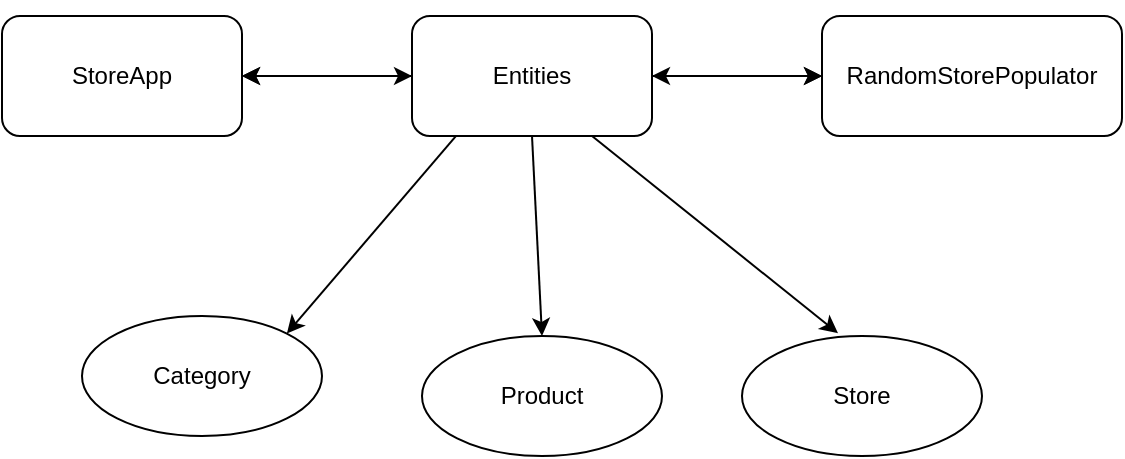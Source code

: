 <mxfile version="15.7.4" type="github"><diagram id="R2lEEEUBdFMjLlhIrx00" name="Page-1"><mxGraphModel dx="1038" dy="579" grid="1" gridSize="10" guides="1" tooltips="1" connect="1" arrows="1" fold="1" page="1" pageScale="1" pageWidth="850" pageHeight="1100" math="0" shadow="0" extFonts="Permanent Marker^https://fonts.googleapis.com/css?family=Permanent+Marker"><root><mxCell id="0"/><mxCell id="1" parent="0"/><mxCell id="hk2hbIR4wszDVZiibG9a-16" value="" style="edgeStyle=orthogonalEdgeStyle;rounded=0;orthogonalLoop=1;jettySize=auto;html=1;" parent="1" source="hk2hbIR4wszDVZiibG9a-13" target="hk2hbIR4wszDVZiibG9a-15" edge="1"><mxGeometry relative="1" as="geometry"/></mxCell><mxCell id="hk2hbIR4wszDVZiibG9a-18" value="" style="edgeStyle=orthogonalEdgeStyle;rounded=0;orthogonalLoop=1;jettySize=auto;html=1;" parent="1" source="hk2hbIR4wszDVZiibG9a-13" target="hk2hbIR4wszDVZiibG9a-17" edge="1"><mxGeometry relative="1" as="geometry"/></mxCell><mxCell id="hk2hbIR4wszDVZiibG9a-35" style="edgeStyle=orthogonalEdgeStyle;rounded=0;orthogonalLoop=1;jettySize=auto;html=1;exitX=0;exitY=0.25;exitDx=0;exitDy=0;entryX=0;entryY=0.25;entryDx=0;entryDy=0;entryPerimeter=0;" parent="1" source="hk2hbIR4wszDVZiibG9a-13" target="hk2hbIR4wszDVZiibG9a-13" edge="1"><mxGeometry relative="1" as="geometry"><mxPoint x="350" y="465" as="targetPoint"/></mxGeometry></mxCell><mxCell id="hk2hbIR4wszDVZiibG9a-15" value="RandomStorePopulator" style="rounded=1;whiteSpace=wrap;html=1;" parent="1" vertex="1"><mxGeometry x="570" y="450" width="150" height="60" as="geometry"/></mxCell><mxCell id="hk2hbIR4wszDVZiibG9a-17" value="StoreApp" style="rounded=1;whiteSpace=wrap;html=1;" parent="1" vertex="1"><mxGeometry x="160" y="450" width="120" height="60" as="geometry"/></mxCell><mxCell id="hk2hbIR4wszDVZiibG9a-23" value="Product" style="ellipse;whiteSpace=wrap;html=1;rounded=1;" parent="1" vertex="1"><mxGeometry x="370" y="610" width="120" height="60" as="geometry"/></mxCell><mxCell id="hk2hbIR4wszDVZiibG9a-25" value="Store" style="ellipse;whiteSpace=wrap;html=1;rounded=1;" parent="1" vertex="1"><mxGeometry x="530" y="610" width="120" height="60" as="geometry"/></mxCell><mxCell id="hk2hbIR4wszDVZiibG9a-27" value="Category" style="ellipse;whiteSpace=wrap;html=1;rounded=1;" parent="1" vertex="1"><mxGeometry x="200" y="600" width="120" height="60" as="geometry"/></mxCell><mxCell id="hk2hbIR4wszDVZiibG9a-38" value="" style="endArrow=classic;startArrow=classic;html=1;rounded=0;fontSize=14;entryX=0;entryY=0.5;entryDx=0;entryDy=0;exitX=1;exitY=0.5;exitDx=0;exitDy=0;" parent="1" source="hk2hbIR4wszDVZiibG9a-17" target="hk2hbIR4wszDVZiibG9a-13" edge="1"><mxGeometry width="50" height="50" relative="1" as="geometry"><mxPoint x="290" y="480" as="sourcePoint"/><mxPoint x="450" y="450" as="targetPoint"/></mxGeometry></mxCell><mxCell id="hk2hbIR4wszDVZiibG9a-39" value="" style="endArrow=classic;startArrow=classic;html=1;rounded=0;fontSize=14;entryX=0;entryY=0.5;entryDx=0;entryDy=0;exitX=1;exitY=0.5;exitDx=0;exitDy=0;" parent="1" source="hk2hbIR4wszDVZiibG9a-13" target="hk2hbIR4wszDVZiibG9a-15" edge="1"><mxGeometry width="50" height="50" relative="1" as="geometry"><mxPoint x="400" y="500" as="sourcePoint"/><mxPoint x="450" y="450" as="targetPoint"/></mxGeometry></mxCell><mxCell id="hk2hbIR4wszDVZiibG9a-40" value="" style="endArrow=classic;html=1;rounded=0;fontSize=14;startArrow=none;" parent="1" source="hk2hbIR4wszDVZiibG9a-13" edge="1"><mxGeometry width="50" height="50" relative="1" as="geometry"><mxPoint x="390" y="500" as="sourcePoint"/><mxPoint x="450" y="450" as="targetPoint"/></mxGeometry></mxCell><mxCell id="hk2hbIR4wszDVZiibG9a-13" value="Entities" style="rounded=1;whiteSpace=wrap;html=1;" parent="1" vertex="1"><mxGeometry x="365" y="450" width="120" height="60" as="geometry"/></mxCell><mxCell id="hk2hbIR4wszDVZiibG9a-42" value="" style="endArrow=classic;html=1;rounded=0;fontSize=14;entryX=1;entryY=0;entryDx=0;entryDy=0;exitX=0.182;exitY=1.003;exitDx=0;exitDy=0;exitPerimeter=0;" parent="1" source="hk2hbIR4wszDVZiibG9a-13" target="hk2hbIR4wszDVZiibG9a-27" edge="1"><mxGeometry width="50" height="50" relative="1" as="geometry"><mxPoint x="380" y="520" as="sourcePoint"/><mxPoint x="450" y="450" as="targetPoint"/></mxGeometry></mxCell><mxCell id="hk2hbIR4wszDVZiibG9a-43" value="" style="endArrow=classic;html=1;rounded=0;fontSize=14;entryX=0.4;entryY=-0.023;entryDx=0;entryDy=0;entryPerimeter=0;exitX=0.75;exitY=1;exitDx=0;exitDy=0;" parent="1" source="hk2hbIR4wszDVZiibG9a-13" target="hk2hbIR4wszDVZiibG9a-25" edge="1"><mxGeometry width="50" height="50" relative="1" as="geometry"><mxPoint x="450" y="520" as="sourcePoint"/><mxPoint x="450" y="450" as="targetPoint"/></mxGeometry></mxCell><mxCell id="hk2hbIR4wszDVZiibG9a-44" value="" style="endArrow=classic;html=1;rounded=0;fontSize=14;exitX=0.5;exitY=1;exitDx=0;exitDy=0;entryX=0.5;entryY=0;entryDx=0;entryDy=0;" parent="1" source="hk2hbIR4wszDVZiibG9a-13" target="hk2hbIR4wszDVZiibG9a-23" edge="1"><mxGeometry width="50" height="50" relative="1" as="geometry"><mxPoint x="400" y="500" as="sourcePoint"/><mxPoint x="430" y="600" as="targetPoint"/></mxGeometry></mxCell></root></mxGraphModel></diagram></mxfile>